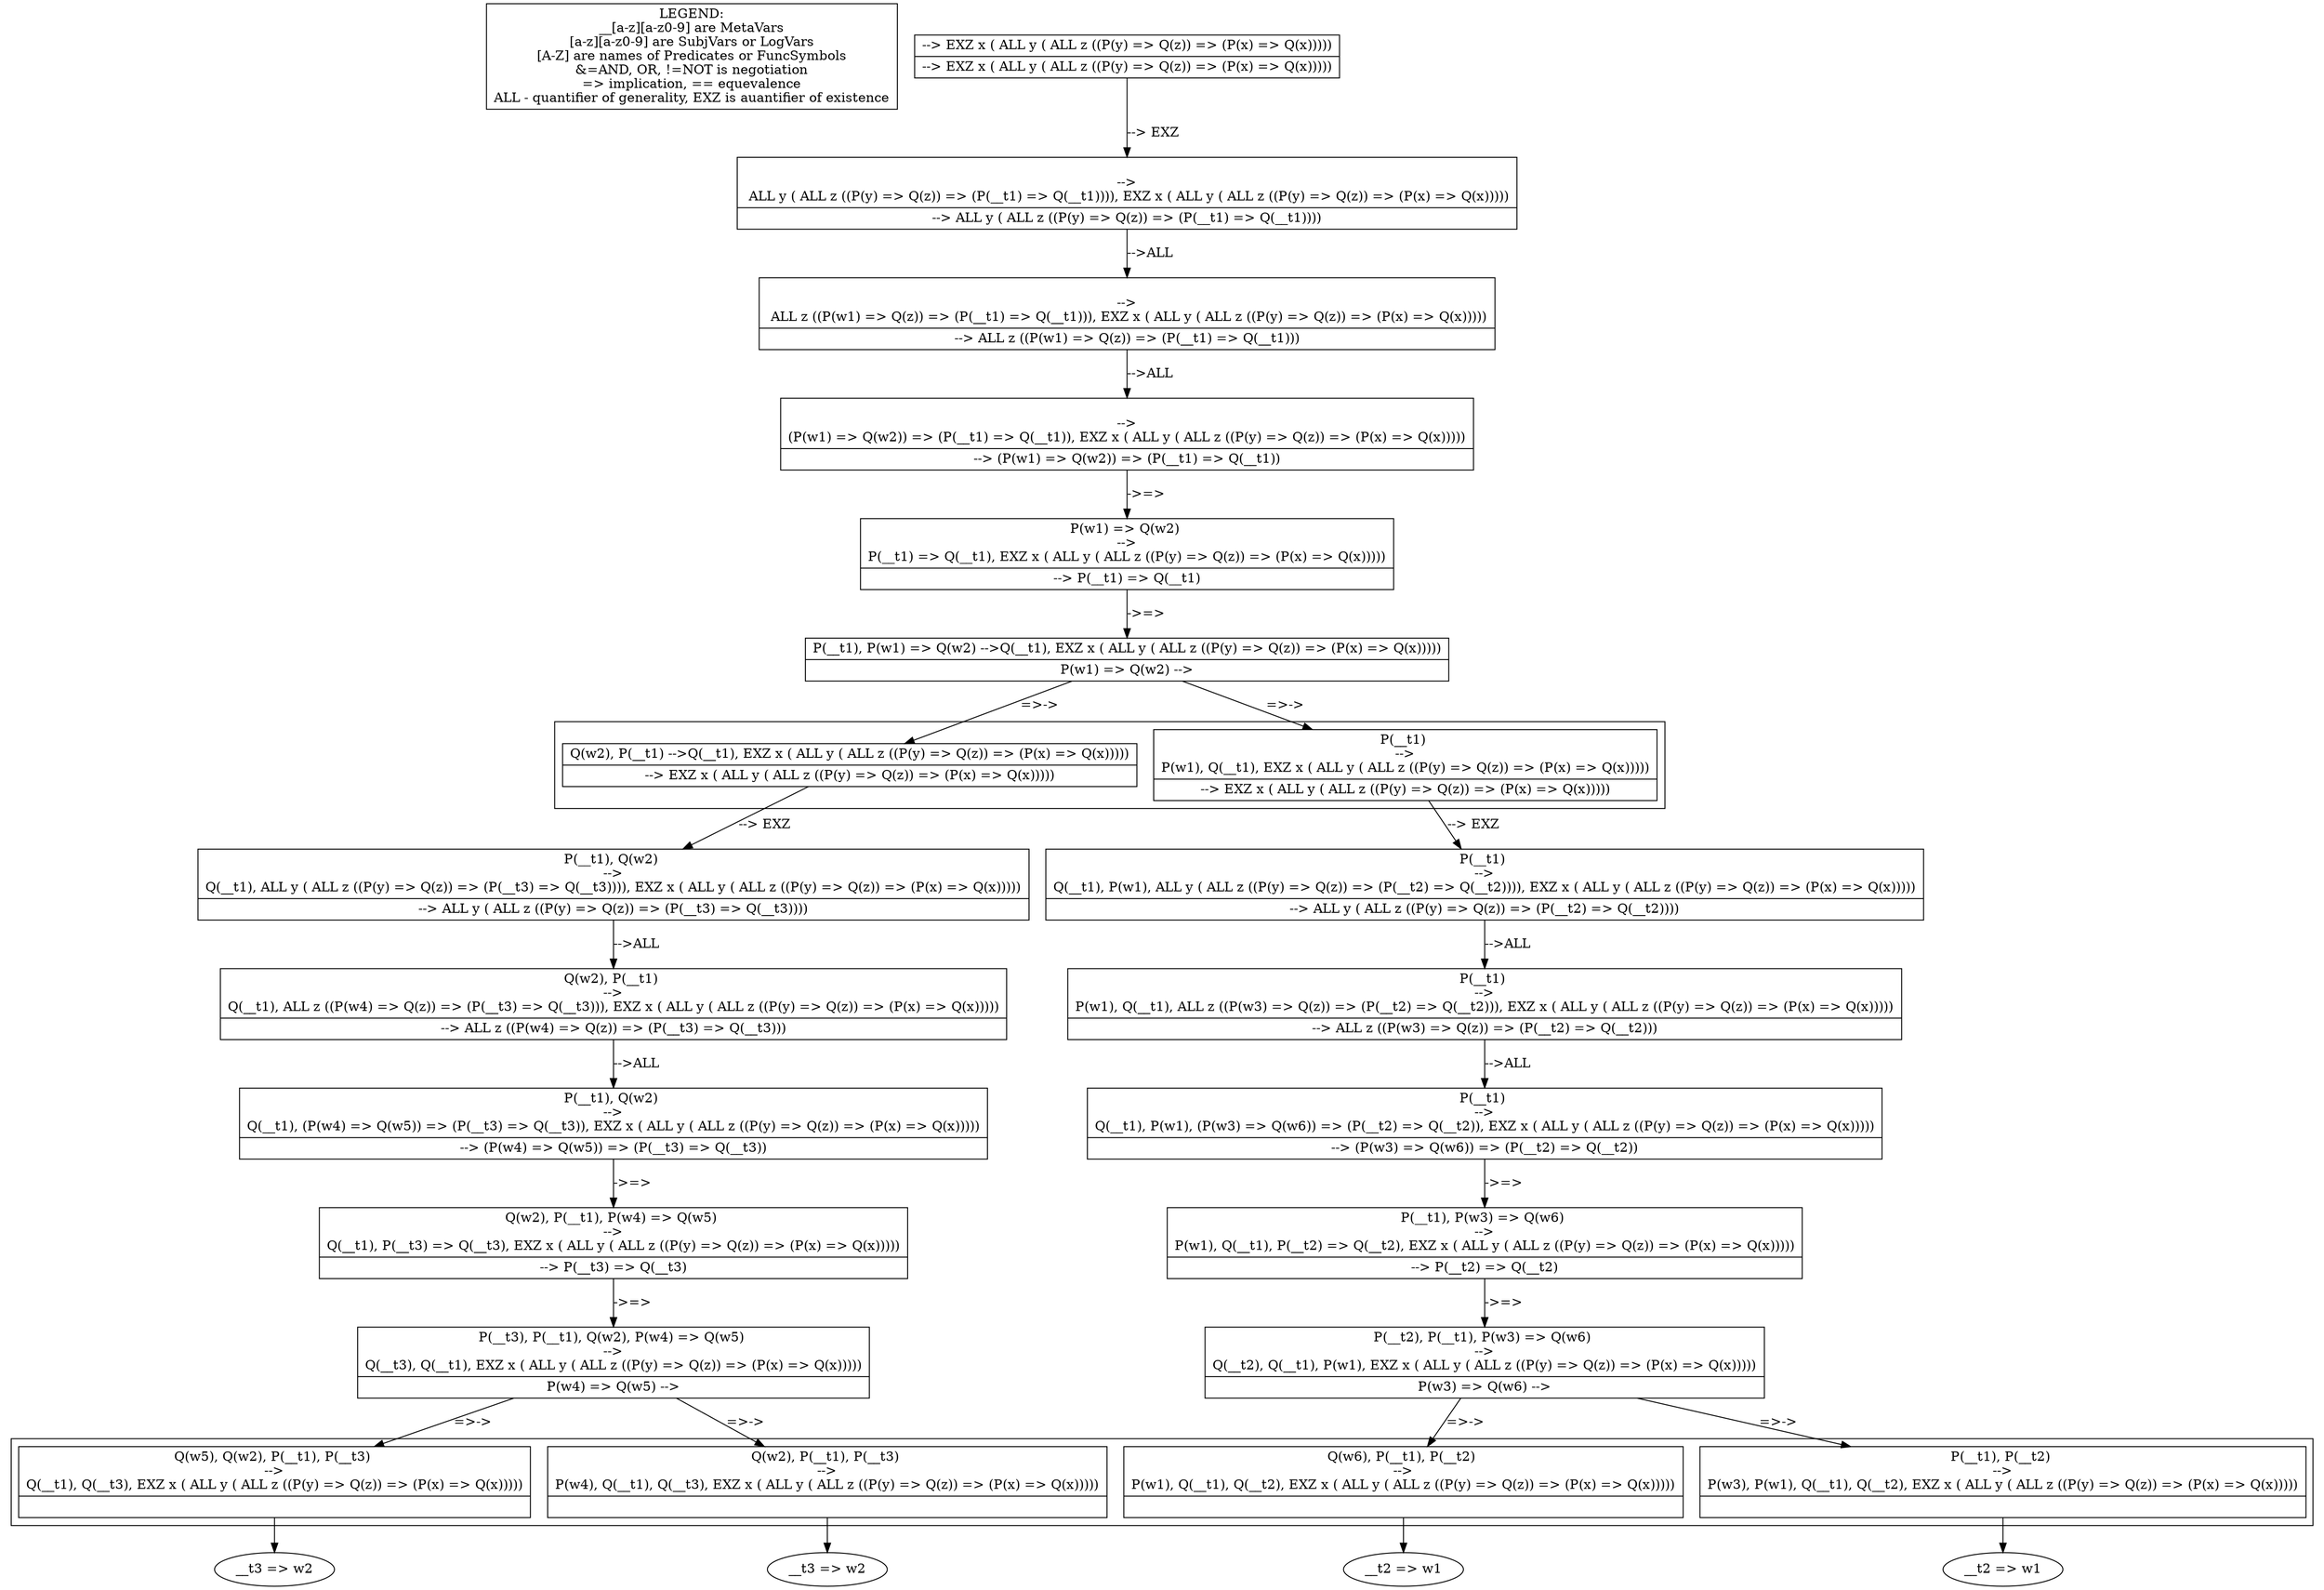 digraph X {
legend [shape=box,label="LEGEND:\n__[a-z][a-z0-9] are MetaVars\n[a-z][a-z0-9] are SubjVars or LogVars\n[A-Z] are names of Predicates or FuncSymbols\n&=AND, OR, !=NOT is negotiation\n=> implication, == equevalence\nALL - quantifier of generality, EXZ is auantifier of existence"];	25 [label="__t3 => w2\n"]
	24 [label="__t3 => w2\n"]
	23 [label="__t2 => w1\n"]
	22 [label="__t2 => w1\n"]
	subgraph cluster1 {
		21 [shape=record,label="{<seq> Q(w5), Q(w2), P(__t1), P(__t3) \n--\>\nQ(__t1), Q(__t3),  EXZ x ( ALL y ( ALL z ((P(y) =\> Q(z)) =\> (P(x) =\> Q(x))))) |<lastfip>  }"];
	}
	21 -> 25 [label=""]
	subgraph cluster1 {
		20 [shape=record,label="{<seq> Q(w2), P(__t1), P(__t3) \n--\>\nP(w4), Q(__t1), Q(__t3),  EXZ x ( ALL y ( ALL z ((P(y) =\> Q(z)) =\> (P(x) =\> Q(x))))) |<lastfip>  }"];
	}
	20 -> 24 [label=""]
	subgraph cluster1 {
		19 [shape=record,label="{<seq> Q(w6), P(__t1), P(__t2) \n--\>\nP(w1), Q(__t1), Q(__t2),  EXZ x ( ALL y ( ALL z ((P(y) =\> Q(z)) =\> (P(x) =\> Q(x))))) |<lastfip>  }"];
	}
	19 -> 23 [label=""]
	subgraph cluster1 {
		18 [shape=record,label="{<seq> P(__t1), P(__t2) \n--\>\nP(w3), P(w1), Q(__t1), Q(__t2),  EXZ x ( ALL y ( ALL z ((P(y) =\> Q(z)) =\> (P(x) =\> Q(x))))) |<lastfip>  }"];
	}
	18 -> 22 [label=""]
	17 [shape=record,label="{<seq> P(__t2), P(__t1), P(w3) =\> Q(w6) \n--\>\nQ(__t2), Q(__t1), P(w1),  EXZ x ( ALL y ( ALL z ((P(y) =\> Q(z)) =\> (P(x) =\> Q(x))))) |<lastfip> P(w3) =\> Q(w6) --\> }"];
	17 -> 19 [label="=>->"]
	17 -> 18 [label="=>->"]
	16 [shape=record,label="{<seq> P(__t3), P(__t1), Q(w2), P(w4) =\> Q(w5) \n--\>\nQ(__t3), Q(__t1),  EXZ x ( ALL y ( ALL z ((P(y) =\> Q(z)) =\> (P(x) =\> Q(x))))) |<lastfip> P(w4) =\> Q(w5) --\> }"];
	16 -> 21 [label="=>->"]
	16 -> 20 [label="=>->"]
	15 [shape=record,label="{<seq> Q(w2), P(__t1), P(w4) =\> Q(w5) \n--\>\nQ(__t1), P(__t3) =\> Q(__t3),  EXZ x ( ALL y ( ALL z ((P(y) =\> Q(z)) =\> (P(x) =\> Q(x))))) |<lastfip> --\> P(__t3) =\> Q(__t3) }"];
	15 -> 16 [label="->=>"]
	14 [shape=record,label="{<seq> P(__t1), P(w3) =\> Q(w6) \n--\>\nP(w1), Q(__t1), P(__t2) =\> Q(__t2),  EXZ x ( ALL y ( ALL z ((P(y) =\> Q(z)) =\> (P(x) =\> Q(x))))) |<lastfip> --\> P(__t2) =\> Q(__t2) }"];
	14 -> 17 [label="->=>"]
	13 [shape=record,label="{<seq> P(__t1) \n--\>\nQ(__t1), P(w1), (P(w3) =\> Q(w6)) =\> (P(__t2) =\> Q(__t2)),  EXZ x ( ALL y ( ALL z ((P(y) =\> Q(z)) =\> (P(x) =\> Q(x))))) |<lastfip> --\> (P(w3) =\> Q(w6)) =\> (P(__t2) =\> Q(__t2)) }"];
	13 -> 14 [label="->=>"]
	12 [shape=record,label="{<seq> P(__t1), Q(w2) \n--\>\nQ(__t1), (P(w4) =\> Q(w5)) =\> (P(__t3) =\> Q(__t3)),  EXZ x ( ALL y ( ALL z ((P(y) =\> Q(z)) =\> (P(x) =\> Q(x))))) |<lastfip> --\> (P(w4) =\> Q(w5)) =\> (P(__t3) =\> Q(__t3)) }"];
	12 -> 15 [label="->=>"]
	11 [shape=record,label="{<seq> Q(w2), P(__t1) \n--\>\nQ(__t1),  ALL z ((P(w4) =\> Q(z)) =\> (P(__t3) =\> Q(__t3))),  EXZ x ( ALL y ( ALL z ((P(y) =\> Q(z)) =\> (P(x) =\> Q(x))))) |<lastfip> --\>  ALL z ((P(w4) =\> Q(z)) =\> (P(__t3) =\> Q(__t3))) }"];
	11 -> 12 [label="-->ALL"]
	10 [shape=record,label="{<seq> P(__t1) \n--\>\nP(w1), Q(__t1),  ALL z ((P(w3) =\> Q(z)) =\> (P(__t2) =\> Q(__t2))),  EXZ x ( ALL y ( ALL z ((P(y) =\> Q(z)) =\> (P(x) =\> Q(x))))) |<lastfip> --\>  ALL z ((P(w3) =\> Q(z)) =\> (P(__t2) =\> Q(__t2))) }"];
	10 -> 13 [label="-->ALL"]
	9 [shape=record,label="{<seq> P(__t1), Q(w2) \n--\>\nQ(__t1),  ALL y ( ALL z ((P(y) =\> Q(z)) =\> (P(__t3) =\> Q(__t3)))),  EXZ x ( ALL y ( ALL z ((P(y) =\> Q(z)) =\> (P(x) =\> Q(x))))) |<lastfip> --\>  ALL y ( ALL z ((P(y) =\> Q(z)) =\> (P(__t3) =\> Q(__t3)))) }"];
	9 -> 11 [label="-->ALL"]
	8 [shape=record,label="{<seq> P(__t1) \n--\>\nQ(__t1), P(w1),  ALL y ( ALL z ((P(y) =\> Q(z)) =\> (P(__t2) =\> Q(__t2)))),  EXZ x ( ALL y ( ALL z ((P(y) =\> Q(z)) =\> (P(x) =\> Q(x))))) |<lastfip> --\>  ALL y ( ALL z ((P(y) =\> Q(z)) =\> (P(__t2) =\> Q(__t2)))) }"];
	8 -> 10 [label="-->ALL"]
	subgraph cluster2 {
		7 [shape=record,label="{<seq> Q(w2), P(__t1) --\>Q(__t1),  EXZ x ( ALL y ( ALL z ((P(y) =\> Q(z)) =\> (P(x) =\> Q(x))))) |<lastfip> --\>  EXZ x ( ALL y ( ALL z ((P(y) =\> Q(z)) =\> (P(x) =\> Q(x))))) }"];
	}
	7 -> 9 [label="--> EXZ"]
	subgraph cluster2 {
		6 [shape=record,label="{<seq> P(__t1) \n--\>\nP(w1), Q(__t1),  EXZ x ( ALL y ( ALL z ((P(y) =\> Q(z)) =\> (P(x) =\> Q(x))))) |<lastfip> --\>  EXZ x ( ALL y ( ALL z ((P(y) =\> Q(z)) =\> (P(x) =\> Q(x))))) }"];
	}
	6 -> 8 [label="--> EXZ"]
	5 [shape=record,label="{<seq> P(__t1), P(w1) =\> Q(w2) --\>Q(__t1),  EXZ x ( ALL y ( ALL z ((P(y) =\> Q(z)) =\> (P(x) =\> Q(x))))) |<lastfip> P(w1) =\> Q(w2) --\> }"];
	5 -> 7 [label="=>->"]
	5 -> 6 [label="=>->"]
	4 [shape=record,label="{<seq> P(w1) =\> Q(w2) \n--\>\nP(__t1) =\> Q(__t1),  EXZ x ( ALL y ( ALL z ((P(y) =\> Q(z)) =\> (P(x) =\> Q(x))))) |<lastfip> --\> P(__t1) =\> Q(__t1) }"];
	4 -> 5 [label="->=>"]
	3 [shape=record,label="{<seq>  \n--\>\n(P(w1) =\> Q(w2)) =\> (P(__t1) =\> Q(__t1)),  EXZ x ( ALL y ( ALL z ((P(y) =\> Q(z)) =\> (P(x) =\> Q(x))))) |<lastfip> --\> (P(w1) =\> Q(w2)) =\> (P(__t1) =\> Q(__t1)) }"];
	3 -> 4 [label="->=>"]
	2 [shape=record,label="{<seq>  \n--\>\n ALL z ((P(w1) =\> Q(z)) =\> (P(__t1) =\> Q(__t1))),  EXZ x ( ALL y ( ALL z ((P(y) =\> Q(z)) =\> (P(x) =\> Q(x))))) |<lastfip> --\>  ALL z ((P(w1) =\> Q(z)) =\> (P(__t1) =\> Q(__t1))) }"];
	2 -> 3 [label="-->ALL"]
	1 [shape=record,label="{<seq>  \n--\>\n ALL y ( ALL z ((P(y) =\> Q(z)) =\> (P(__t1) =\> Q(__t1)))),  EXZ x ( ALL y ( ALL z ((P(y) =\> Q(z)) =\> (P(x) =\> Q(x))))) |<lastfip> --\>  ALL y ( ALL z ((P(y) =\> Q(z)) =\> (P(__t1) =\> Q(__t1)))) }"];
	1 -> 2 [label="-->ALL"]
	0 [shape=record,label="{<seq>  --\> EXZ x ( ALL y ( ALL z ((P(y) =\> Q(z)) =\> (P(x) =\> Q(x))))) |<lastfip> --\>  EXZ x ( ALL y ( ALL z ((P(y) =\> Q(z)) =\> (P(x) =\> Q(x))))) }"];
	0 -> 1 [label="--> EXZ"]
}
